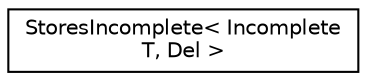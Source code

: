digraph "Graphical Class Hierarchy"
{
  edge [fontname="Helvetica",fontsize="10",labelfontname="Helvetica",labelfontsize="10"];
  node [fontname="Helvetica",fontsize="10",shape=record];
  rankdir="LR";
  Node0 [label="StoresIncomplete\< Incomplete\lT, Del \>",height=0.2,width=0.4,color="black", fillcolor="white", style="filled",URL="$struct_stores_incomplete.html"];
}
